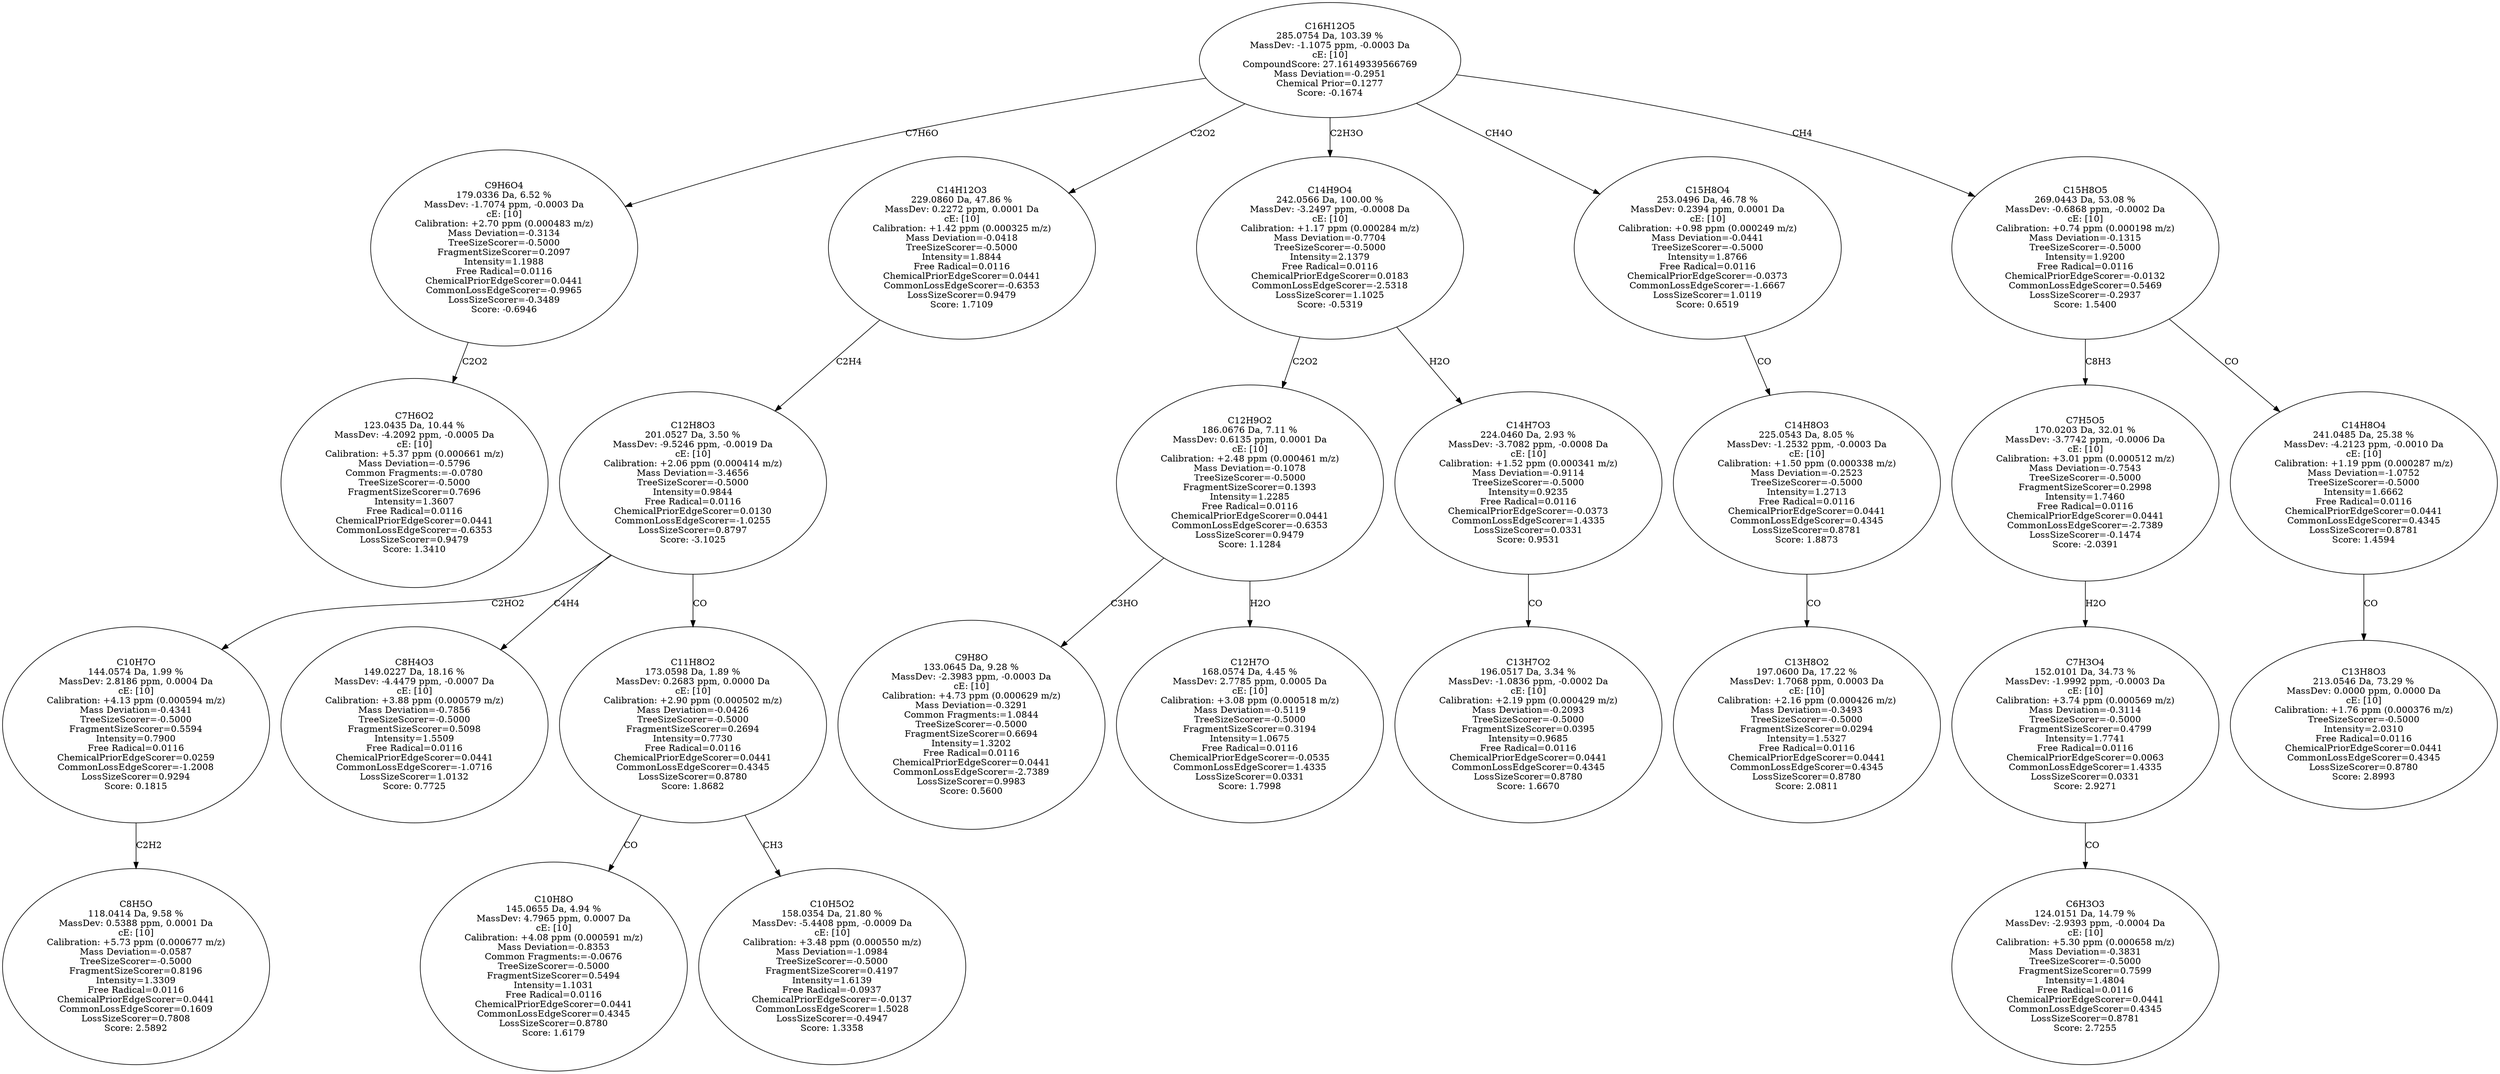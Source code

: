 strict digraph {
v1 [label="C7H6O2\n123.0435 Da, 10.44 %\nMassDev: -4.2092 ppm, -0.0005 Da\ncE: [10]\nCalibration: +5.37 ppm (0.000661 m/z)\nMass Deviation=-0.5796\nCommon Fragments:=-0.0780\nTreeSizeScorer=-0.5000\nFragmentSizeScorer=0.7696\nIntensity=1.3607\nFree Radical=0.0116\nChemicalPriorEdgeScorer=0.0441\nCommonLossEdgeScorer=-0.6353\nLossSizeScorer=0.9479\nScore: 1.3410"];
v2 [label="C9H6O4\n179.0336 Da, 6.52 %\nMassDev: -1.7074 ppm, -0.0003 Da\ncE: [10]\nCalibration: +2.70 ppm (0.000483 m/z)\nMass Deviation=-0.3134\nTreeSizeScorer=-0.5000\nFragmentSizeScorer=0.2097\nIntensity=1.1988\nFree Radical=0.0116\nChemicalPriorEdgeScorer=0.0441\nCommonLossEdgeScorer=-0.9965\nLossSizeScorer=-0.3489\nScore: -0.6946"];
v3 [label="C8H5O\n118.0414 Da, 9.58 %\nMassDev: 0.5388 ppm, 0.0001 Da\ncE: [10]\nCalibration: +5.73 ppm (0.000677 m/z)\nMass Deviation=-0.0587\nTreeSizeScorer=-0.5000\nFragmentSizeScorer=0.8196\nIntensity=1.3309\nFree Radical=0.0116\nChemicalPriorEdgeScorer=0.0441\nCommonLossEdgeScorer=0.1609\nLossSizeScorer=0.7808\nScore: 2.5892"];
v4 [label="C10H7O\n144.0574 Da, 1.99 %\nMassDev: 2.8186 ppm, 0.0004 Da\ncE: [10]\nCalibration: +4.13 ppm (0.000594 m/z)\nMass Deviation=-0.4341\nTreeSizeScorer=-0.5000\nFragmentSizeScorer=0.5594\nIntensity=0.7900\nFree Radical=0.0116\nChemicalPriorEdgeScorer=0.0259\nCommonLossEdgeScorer=-1.2008\nLossSizeScorer=0.9294\nScore: 0.1815"];
v5 [label="C8H4O3\n149.0227 Da, 18.16 %\nMassDev: -4.4479 ppm, -0.0007 Da\ncE: [10]\nCalibration: +3.88 ppm (0.000579 m/z)\nMass Deviation=-0.7856\nTreeSizeScorer=-0.5000\nFragmentSizeScorer=0.5098\nIntensity=1.5509\nFree Radical=0.0116\nChemicalPriorEdgeScorer=0.0441\nCommonLossEdgeScorer=-1.0716\nLossSizeScorer=1.0132\nScore: 0.7725"];
v6 [label="C10H8O\n145.0655 Da, 4.94 %\nMassDev: 4.7965 ppm, 0.0007 Da\ncE: [10]\nCalibration: +4.08 ppm (0.000591 m/z)\nMass Deviation=-0.8353\nCommon Fragments:=-0.0676\nTreeSizeScorer=-0.5000\nFragmentSizeScorer=0.5494\nIntensity=1.1031\nFree Radical=0.0116\nChemicalPriorEdgeScorer=0.0441\nCommonLossEdgeScorer=0.4345\nLossSizeScorer=0.8780\nScore: 1.6179"];
v7 [label="C10H5O2\n158.0354 Da, 21.80 %\nMassDev: -5.4408 ppm, -0.0009 Da\ncE: [10]\nCalibration: +3.48 ppm (0.000550 m/z)\nMass Deviation=-1.0984\nTreeSizeScorer=-0.5000\nFragmentSizeScorer=0.4197\nIntensity=1.6139\nFree Radical=-0.0937\nChemicalPriorEdgeScorer=-0.0137\nCommonLossEdgeScorer=1.5028\nLossSizeScorer=-0.4947\nScore: 1.3358"];
v8 [label="C11H8O2\n173.0598 Da, 1.89 %\nMassDev: 0.2683 ppm, 0.0000 Da\ncE: [10]\nCalibration: +2.90 ppm (0.000502 m/z)\nMass Deviation=-0.0426\nTreeSizeScorer=-0.5000\nFragmentSizeScorer=0.2694\nIntensity=0.7730\nFree Radical=0.0116\nChemicalPriorEdgeScorer=0.0441\nCommonLossEdgeScorer=0.4345\nLossSizeScorer=0.8780\nScore: 1.8682"];
v9 [label="C12H8O3\n201.0527 Da, 3.50 %\nMassDev: -9.5246 ppm, -0.0019 Da\ncE: [10]\nCalibration: +2.06 ppm (0.000414 m/z)\nMass Deviation=-3.4656\nTreeSizeScorer=-0.5000\nIntensity=0.9844\nFree Radical=0.0116\nChemicalPriorEdgeScorer=0.0130\nCommonLossEdgeScorer=-1.0255\nLossSizeScorer=0.8797\nScore: -3.1025"];
v10 [label="C14H12O3\n229.0860 Da, 47.86 %\nMassDev: 0.2272 ppm, 0.0001 Da\ncE: [10]\nCalibration: +1.42 ppm (0.000325 m/z)\nMass Deviation=-0.0418\nTreeSizeScorer=-0.5000\nIntensity=1.8844\nFree Radical=0.0116\nChemicalPriorEdgeScorer=0.0441\nCommonLossEdgeScorer=-0.6353\nLossSizeScorer=0.9479\nScore: 1.7109"];
v11 [label="C9H8O\n133.0645 Da, 9.28 %\nMassDev: -2.3983 ppm, -0.0003 Da\ncE: [10]\nCalibration: +4.73 ppm (0.000629 m/z)\nMass Deviation=-0.3291\nCommon Fragments:=1.0844\nTreeSizeScorer=-0.5000\nFragmentSizeScorer=0.6694\nIntensity=1.3202\nFree Radical=0.0116\nChemicalPriorEdgeScorer=0.0441\nCommonLossEdgeScorer=-2.7389\nLossSizeScorer=0.9983\nScore: 0.5600"];
v12 [label="C12H7O\n168.0574 Da, 4.45 %\nMassDev: 2.7785 ppm, 0.0005 Da\ncE: [10]\nCalibration: +3.08 ppm (0.000518 m/z)\nMass Deviation=-0.5119\nTreeSizeScorer=-0.5000\nFragmentSizeScorer=0.3194\nIntensity=1.0675\nFree Radical=0.0116\nChemicalPriorEdgeScorer=-0.0535\nCommonLossEdgeScorer=1.4335\nLossSizeScorer=0.0331\nScore: 1.7998"];
v13 [label="C12H9O2\n186.0676 Da, 7.11 %\nMassDev: 0.6135 ppm, 0.0001 Da\ncE: [10]\nCalibration: +2.48 ppm (0.000461 m/z)\nMass Deviation=-0.1078\nTreeSizeScorer=-0.5000\nFragmentSizeScorer=0.1393\nIntensity=1.2285\nFree Radical=0.0116\nChemicalPriorEdgeScorer=0.0441\nCommonLossEdgeScorer=-0.6353\nLossSizeScorer=0.9479\nScore: 1.1284"];
v14 [label="C13H7O2\n196.0517 Da, 3.34 %\nMassDev: -1.0836 ppm, -0.0002 Da\ncE: [10]\nCalibration: +2.19 ppm (0.000429 m/z)\nMass Deviation=-0.2093\nTreeSizeScorer=-0.5000\nFragmentSizeScorer=0.0395\nIntensity=0.9685\nFree Radical=0.0116\nChemicalPriorEdgeScorer=0.0441\nCommonLossEdgeScorer=0.4345\nLossSizeScorer=0.8780\nScore: 1.6670"];
v15 [label="C14H7O3\n224.0460 Da, 2.93 %\nMassDev: -3.7082 ppm, -0.0008 Da\ncE: [10]\nCalibration: +1.52 ppm (0.000341 m/z)\nMass Deviation=-0.9114\nTreeSizeScorer=-0.5000\nIntensity=0.9235\nFree Radical=0.0116\nChemicalPriorEdgeScorer=-0.0373\nCommonLossEdgeScorer=1.4335\nLossSizeScorer=0.0331\nScore: 0.9531"];
v16 [label="C14H9O4\n242.0566 Da, 100.00 %\nMassDev: -3.2497 ppm, -0.0008 Da\ncE: [10]\nCalibration: +1.17 ppm (0.000284 m/z)\nMass Deviation=-0.7704\nTreeSizeScorer=-0.5000\nIntensity=2.1379\nFree Radical=0.0116\nChemicalPriorEdgeScorer=0.0183\nCommonLossEdgeScorer=-2.5318\nLossSizeScorer=1.1025\nScore: -0.5319"];
v17 [label="C13H8O2\n197.0600 Da, 17.22 %\nMassDev: 1.7068 ppm, 0.0003 Da\ncE: [10]\nCalibration: +2.16 ppm (0.000426 m/z)\nMass Deviation=-0.3493\nTreeSizeScorer=-0.5000\nFragmentSizeScorer=0.0294\nIntensity=1.5327\nFree Radical=0.0116\nChemicalPriorEdgeScorer=0.0441\nCommonLossEdgeScorer=0.4345\nLossSizeScorer=0.8780\nScore: 2.0811"];
v18 [label="C14H8O3\n225.0543 Da, 8.05 %\nMassDev: -1.2532 ppm, -0.0003 Da\ncE: [10]\nCalibration: +1.50 ppm (0.000338 m/z)\nMass Deviation=-0.2523\nTreeSizeScorer=-0.5000\nIntensity=1.2713\nFree Radical=0.0116\nChemicalPriorEdgeScorer=0.0441\nCommonLossEdgeScorer=0.4345\nLossSizeScorer=0.8781\nScore: 1.8873"];
v19 [label="C15H8O4\n253.0496 Da, 46.78 %\nMassDev: 0.2394 ppm, 0.0001 Da\ncE: [10]\nCalibration: +0.98 ppm (0.000249 m/z)\nMass Deviation=-0.0441\nTreeSizeScorer=-0.5000\nIntensity=1.8766\nFree Radical=0.0116\nChemicalPriorEdgeScorer=-0.0373\nCommonLossEdgeScorer=-1.6667\nLossSizeScorer=1.0119\nScore: 0.6519"];
v20 [label="C6H3O3\n124.0151 Da, 14.79 %\nMassDev: -2.9393 ppm, -0.0004 Da\ncE: [10]\nCalibration: +5.30 ppm (0.000658 m/z)\nMass Deviation=-0.3831\nTreeSizeScorer=-0.5000\nFragmentSizeScorer=0.7599\nIntensity=1.4804\nFree Radical=0.0116\nChemicalPriorEdgeScorer=0.0441\nCommonLossEdgeScorer=0.4345\nLossSizeScorer=0.8781\nScore: 2.7255"];
v21 [label="C7H3O4\n152.0101 Da, 34.73 %\nMassDev: -1.9992 ppm, -0.0003 Da\ncE: [10]\nCalibration: +3.74 ppm (0.000569 m/z)\nMass Deviation=-0.3114\nTreeSizeScorer=-0.5000\nFragmentSizeScorer=0.4799\nIntensity=1.7741\nFree Radical=0.0116\nChemicalPriorEdgeScorer=0.0063\nCommonLossEdgeScorer=1.4335\nLossSizeScorer=0.0331\nScore: 2.9271"];
v22 [label="C7H5O5\n170.0203 Da, 32.01 %\nMassDev: -3.7742 ppm, -0.0006 Da\ncE: [10]\nCalibration: +3.01 ppm (0.000512 m/z)\nMass Deviation=-0.7543\nTreeSizeScorer=-0.5000\nFragmentSizeScorer=0.2998\nIntensity=1.7460\nFree Radical=0.0116\nChemicalPriorEdgeScorer=0.0441\nCommonLossEdgeScorer=-2.7389\nLossSizeScorer=-0.1474\nScore: -2.0391"];
v23 [label="C13H8O3\n213.0546 Da, 73.29 %\nMassDev: 0.0000 ppm, 0.0000 Da\ncE: [10]\nCalibration: +1.76 ppm (0.000376 m/z)\nTreeSizeScorer=-0.5000\nIntensity=2.0310\nFree Radical=0.0116\nChemicalPriorEdgeScorer=0.0441\nCommonLossEdgeScorer=0.4345\nLossSizeScorer=0.8780\nScore: 2.8993"];
v24 [label="C14H8O4\n241.0485 Da, 25.38 %\nMassDev: -4.2123 ppm, -0.0010 Da\ncE: [10]\nCalibration: +1.19 ppm (0.000287 m/z)\nMass Deviation=-1.0752\nTreeSizeScorer=-0.5000\nIntensity=1.6662\nFree Radical=0.0116\nChemicalPriorEdgeScorer=0.0441\nCommonLossEdgeScorer=0.4345\nLossSizeScorer=0.8781\nScore: 1.4594"];
v25 [label="C15H8O5\n269.0443 Da, 53.08 %\nMassDev: -0.6868 ppm, -0.0002 Da\ncE: [10]\nCalibration: +0.74 ppm (0.000198 m/z)\nMass Deviation=-0.1315\nTreeSizeScorer=-0.5000\nIntensity=1.9200\nFree Radical=0.0116\nChemicalPriorEdgeScorer=-0.0132\nCommonLossEdgeScorer=0.5469\nLossSizeScorer=-0.2937\nScore: 1.5400"];
v26 [label="C16H12O5\n285.0754 Da, 103.39 %\nMassDev: -1.1075 ppm, -0.0003 Da\ncE: [10]\nCompoundScore: 27.16149339566769\nMass Deviation=-0.2951\nChemical Prior=0.1277\nScore: -0.1674"];
v2 -> v1 [label="C2O2"];
v26 -> v2 [label="C7H6O"];
v4 -> v3 [label="C2H2"];
v9 -> v4 [label="C2HO2"];
v9 -> v5 [label="C4H4"];
v8 -> v6 [label="CO"];
v8 -> v7 [label="CH3"];
v9 -> v8 [label="CO"];
v10 -> v9 [label="C2H4"];
v26 -> v10 [label="C2O2"];
v13 -> v11 [label="C3HO"];
v13 -> v12 [label="H2O"];
v16 -> v13 [label="C2O2"];
v15 -> v14 [label="CO"];
v16 -> v15 [label="H2O"];
v26 -> v16 [label="C2H3O"];
v18 -> v17 [label="CO"];
v19 -> v18 [label="CO"];
v26 -> v19 [label="CH4O"];
v21 -> v20 [label="CO"];
v22 -> v21 [label="H2O"];
v25 -> v22 [label="C8H3"];
v24 -> v23 [label="CO"];
v25 -> v24 [label="CO"];
v26 -> v25 [label="CH4"];
}